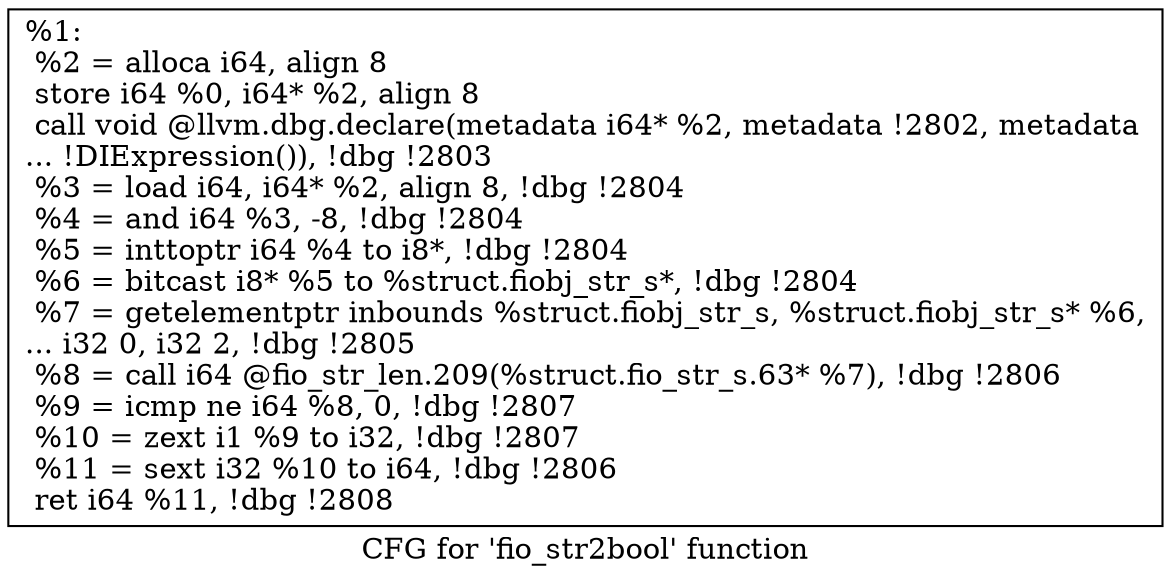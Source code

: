 digraph "CFG for 'fio_str2bool' function" {
	label="CFG for 'fio_str2bool' function";

	Node0x55685202c100 [shape=record,label="{%1:\l  %2 = alloca i64, align 8\l  store i64 %0, i64* %2, align 8\l  call void @llvm.dbg.declare(metadata i64* %2, metadata !2802, metadata\l... !DIExpression()), !dbg !2803\l  %3 = load i64, i64* %2, align 8, !dbg !2804\l  %4 = and i64 %3, -8, !dbg !2804\l  %5 = inttoptr i64 %4 to i8*, !dbg !2804\l  %6 = bitcast i8* %5 to %struct.fiobj_str_s*, !dbg !2804\l  %7 = getelementptr inbounds %struct.fiobj_str_s, %struct.fiobj_str_s* %6,\l... i32 0, i32 2, !dbg !2805\l  %8 = call i64 @fio_str_len.209(%struct.fio_str_s.63* %7), !dbg !2806\l  %9 = icmp ne i64 %8, 0, !dbg !2807\l  %10 = zext i1 %9 to i32, !dbg !2807\l  %11 = sext i32 %10 to i64, !dbg !2806\l  ret i64 %11, !dbg !2808\l}"];
}
